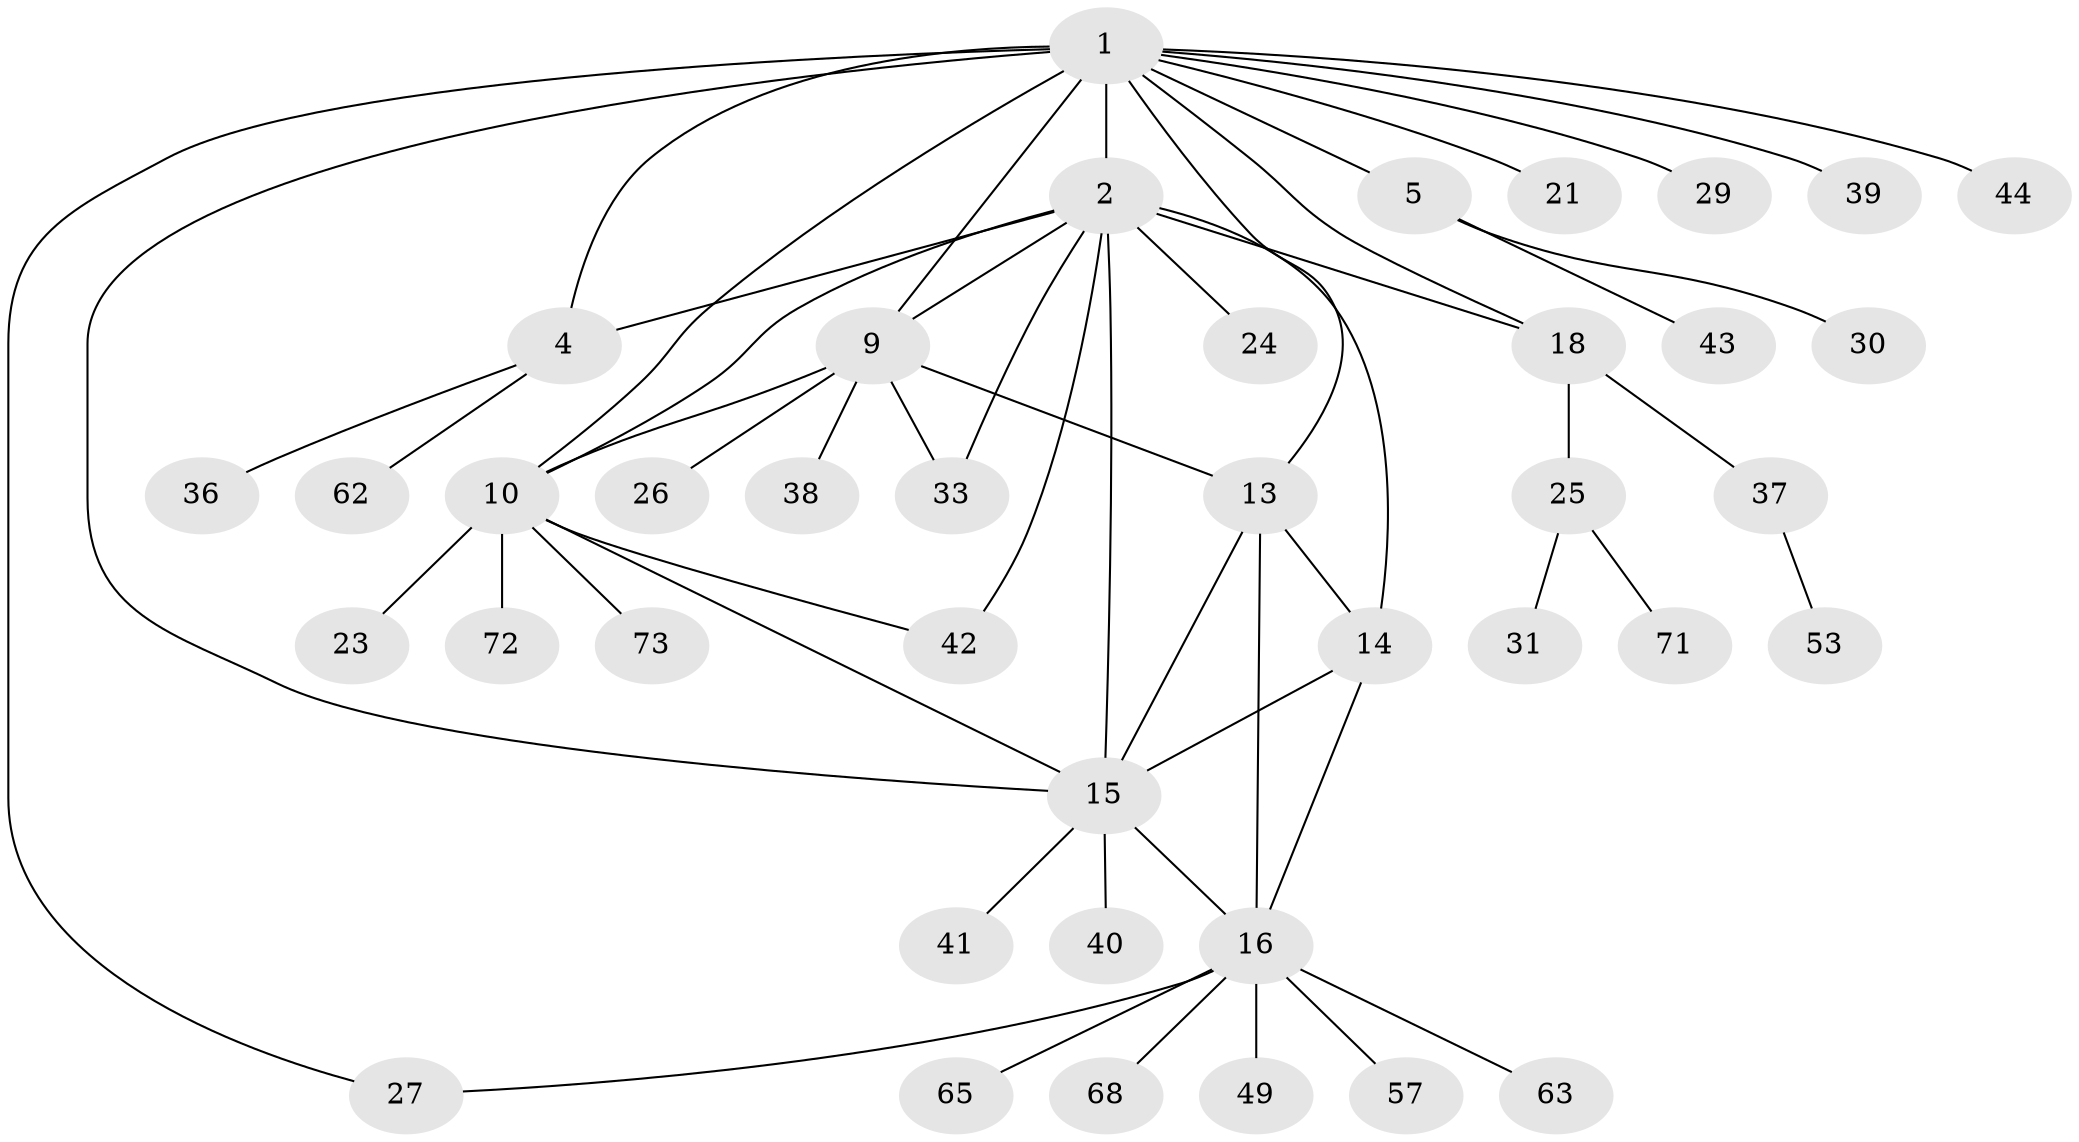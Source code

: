 // original degree distribution, {6: 0.0625, 11: 0.0125, 8: 0.025, 5: 0.0375, 4: 0.0375, 10: 0.0125, 9: 0.0375, 7: 0.025, 3: 0.0375, 1: 0.55, 2: 0.1625}
// Generated by graph-tools (version 1.1) at 2025/16/03/09/25 04:16:08]
// undirected, 40 vertices, 55 edges
graph export_dot {
graph [start="1"]
  node [color=gray90,style=filled];
  1 [super="+6+3+56"];
  2 [super="+17+67+79+59+78"];
  4;
  5 [super="+47"];
  9 [super="+12"];
  10 [super="+22"];
  13 [super="+34"];
  14 [super="+61+32"];
  15 [super="+48+69"];
  16;
  18 [super="+20"];
  21;
  23;
  24;
  25;
  26;
  27;
  29;
  30;
  31;
  33;
  36;
  37;
  38;
  39;
  40;
  41 [super="+64"];
  42;
  43 [super="+50+46+45"];
  44 [super="+66"];
  49;
  53;
  57;
  62;
  63;
  65;
  68;
  71;
  72;
  73;
  1 -- 2 [weight=3];
  1 -- 4 [weight=2];
  1 -- 21;
  1 -- 5 [weight=3];
  1 -- 9 [weight=2];
  1 -- 10 [weight=2];
  1 -- 44;
  1 -- 13;
  1 -- 15;
  1 -- 18 [weight=2];
  1 -- 27;
  1 -- 29;
  1 -- 39;
  2 -- 4;
  2 -- 15;
  2 -- 33;
  2 -- 18 [weight=2];
  2 -- 42;
  2 -- 24;
  2 -- 10;
  2 -- 9;
  2 -- 14;
  4 -- 36;
  4 -- 62;
  5 -- 30;
  5 -- 43;
  9 -- 10 [weight=2];
  9 -- 13;
  9 -- 33;
  9 -- 26;
  9 -- 38;
  10 -- 23;
  10 -- 42;
  10 -- 72;
  10 -- 73;
  10 -- 15;
  13 -- 14;
  13 -- 15;
  13 -- 16;
  14 -- 15;
  14 -- 16;
  15 -- 16;
  15 -- 40;
  15 -- 41;
  16 -- 27;
  16 -- 49;
  16 -- 57;
  16 -- 63;
  16 -- 65;
  16 -- 68;
  18 -- 37;
  18 -- 25;
  25 -- 31;
  25 -- 71;
  37 -- 53;
}
